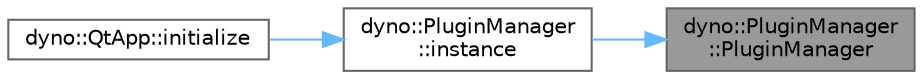 digraph "dyno::PluginManager::PluginManager"
{
 // LATEX_PDF_SIZE
  bgcolor="transparent";
  edge [fontname=Helvetica,fontsize=10,labelfontname=Helvetica,labelfontsize=10];
  node [fontname=Helvetica,fontsize=10,shape=box,height=0.2,width=0.4];
  rankdir="RL";
  Node1 [id="Node000001",label="dyno::PluginManager\l::PluginManager",height=0.2,width=0.4,color="gray40", fillcolor="grey60", style="filled", fontcolor="black",tooltip=" "];
  Node1 -> Node2 [id="edge1_Node000001_Node000002",dir="back",color="steelblue1",style="solid",tooltip=" "];
  Node2 [id="Node000002",label="dyno::PluginManager\l::instance",height=0.2,width=0.4,color="grey40", fillcolor="white", style="filled",URL="$classdyno_1_1_plugin_manager.html#a28ec36d6dea008f88d1e8201686ae3c6",tooltip=" "];
  Node2 -> Node3 [id="edge2_Node000002_Node000003",dir="back",color="steelblue1",style="solid",tooltip=" "];
  Node3 [id="Node000003",label="dyno::QtApp::initialize",height=0.2,width=0.4,color="grey40", fillcolor="white", style="filled",URL="$classdyno_1_1_qt_app.html#a839d05ca86f88f0856e76a919cf2a294",tooltip=" "];
}
